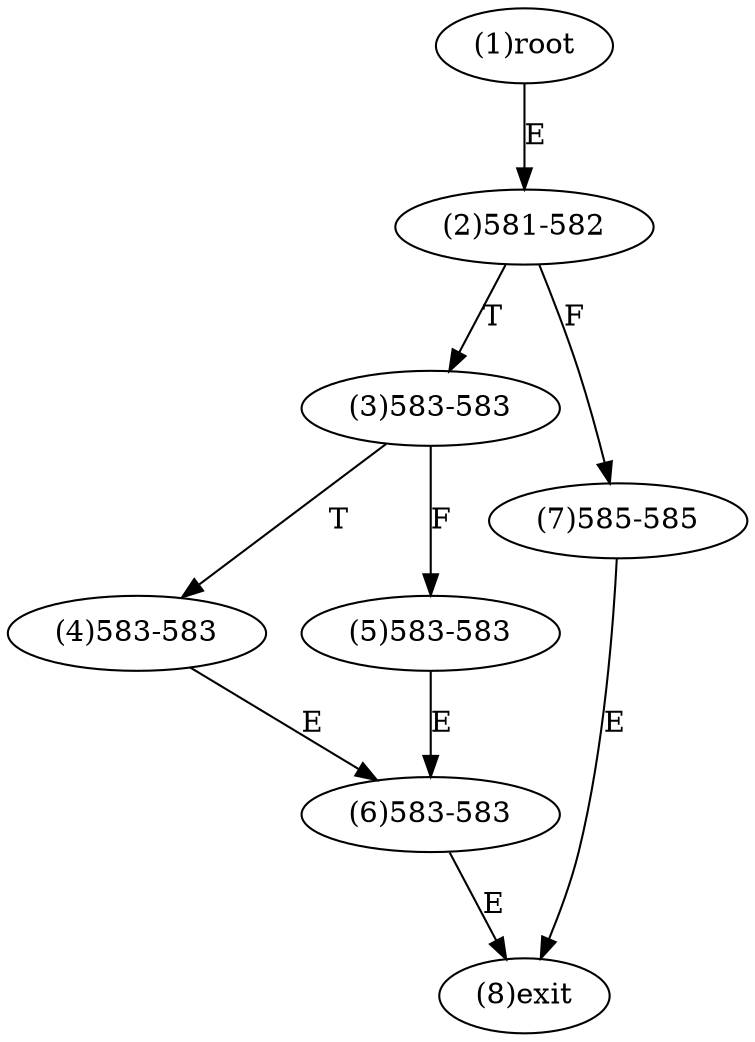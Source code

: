 digraph "" { 
1[ label="(1)root"];
2[ label="(2)581-582"];
3[ label="(3)583-583"];
4[ label="(4)583-583"];
5[ label="(5)583-583"];
6[ label="(6)583-583"];
7[ label="(7)585-585"];
8[ label="(8)exit"];
1->2[ label="E"];
2->7[ label="F"];
2->3[ label="T"];
3->5[ label="F"];
3->4[ label="T"];
4->6[ label="E"];
5->6[ label="E"];
6->8[ label="E"];
7->8[ label="E"];
}
